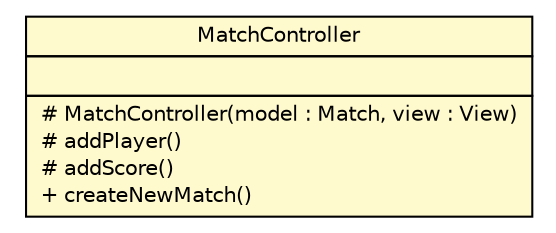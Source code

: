 #!/usr/local/bin/dot
#
# Class diagram 
# Generated by UMLGraph version R5_6 (http://www.umlgraph.org/)
#

digraph G {
	edge [fontname="Helvetica",fontsize=10,labelfontname="Helvetica",labelfontsize=10];
	node [fontname="Helvetica",fontsize=10,shape=plaintext];
	nodesep=0.25;
	ranksep=0.5;
	// thmuggleton.controller.MatchController
	c576 [label=<<table title="thmuggleton.controller.MatchController" border="0" cellborder="1" cellspacing="0" cellpadding="2" port="p" bgcolor="lemonChiffon" href="./MatchController.html">
		<tr><td><table border="0" cellspacing="0" cellpadding="1">
<tr><td align="center" balign="center"> MatchController </td></tr>
		</table></td></tr>
		<tr><td><table border="0" cellspacing="0" cellpadding="1">
<tr><td align="left" balign="left">  </td></tr>
		</table></td></tr>
		<tr><td><table border="0" cellspacing="0" cellpadding="1">
<tr><td align="left" balign="left"> # MatchController(model : Match, view : View) </td></tr>
<tr><td align="left" balign="left"> # addPlayer() </td></tr>
<tr><td align="left" balign="left"> # addScore() </td></tr>
<tr><td align="left" balign="left"> + createNewMatch() </td></tr>
		</table></td></tr>
		</table>>, URL="./MatchController.html", fontname="Helvetica", fontcolor="black", fontsize=10.0];
}

